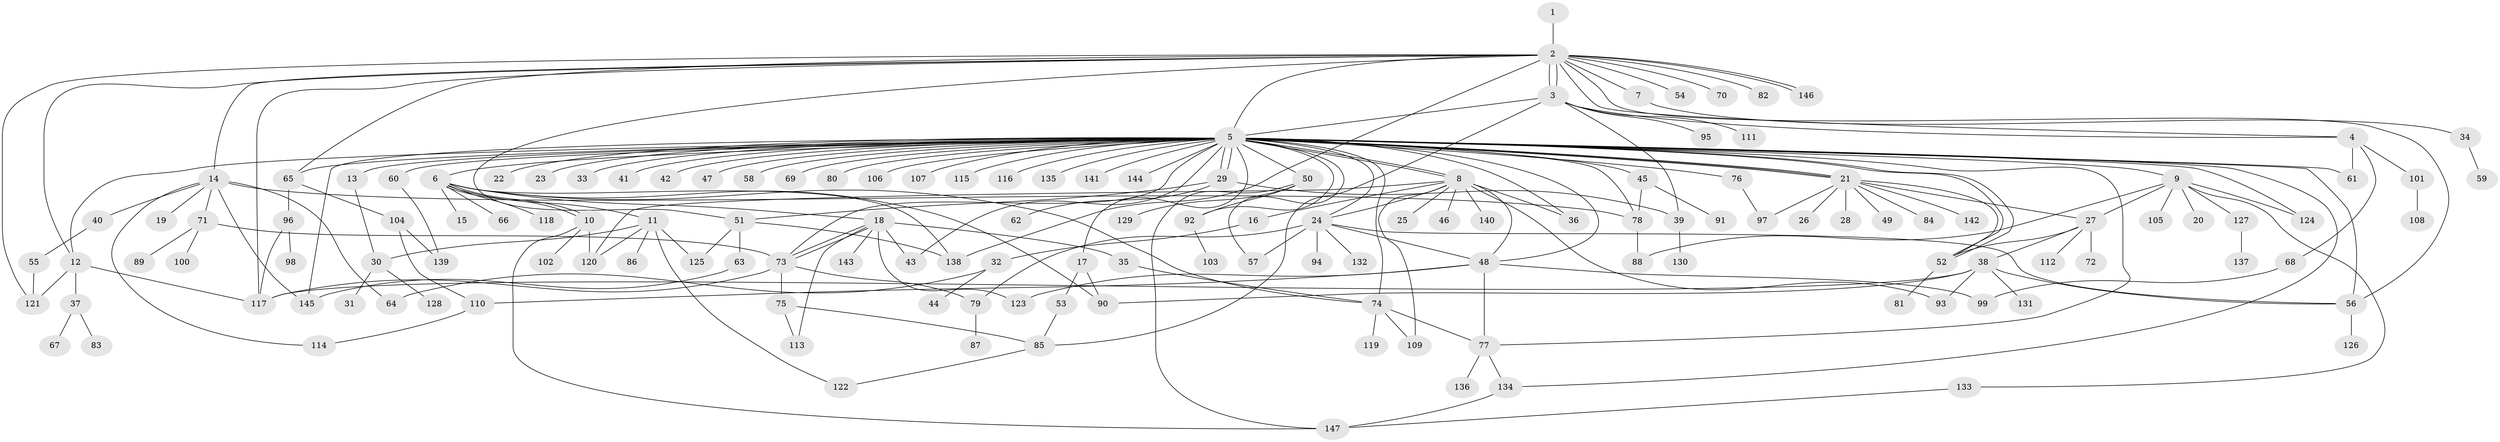 // coarse degree distribution, {2: 0.23595505617977527, 3: 0.11235955056179775, 1: 0.3707865168539326, 5: 0.07865168539325842, 13: 0.011235955056179775, 4: 0.06741573033707865, 8: 0.033707865168539325, 6: 0.033707865168539325, 42: 0.011235955056179775, 7: 0.02247191011235955, 9: 0.011235955056179775, 10: 0.011235955056179775}
// Generated by graph-tools (version 1.1) at 2025/36/03/04/25 23:36:43]
// undirected, 147 vertices, 219 edges
graph export_dot {
  node [color=gray90,style=filled];
  1;
  2;
  3;
  4;
  5;
  6;
  7;
  8;
  9;
  10;
  11;
  12;
  13;
  14;
  15;
  16;
  17;
  18;
  19;
  20;
  21;
  22;
  23;
  24;
  25;
  26;
  27;
  28;
  29;
  30;
  31;
  32;
  33;
  34;
  35;
  36;
  37;
  38;
  39;
  40;
  41;
  42;
  43;
  44;
  45;
  46;
  47;
  48;
  49;
  50;
  51;
  52;
  53;
  54;
  55;
  56;
  57;
  58;
  59;
  60;
  61;
  62;
  63;
  64;
  65;
  66;
  67;
  68;
  69;
  70;
  71;
  72;
  73;
  74;
  75;
  76;
  77;
  78;
  79;
  80;
  81;
  82;
  83;
  84;
  85;
  86;
  87;
  88;
  89;
  90;
  91;
  92;
  93;
  94;
  95;
  96;
  97;
  98;
  99;
  100;
  101;
  102;
  103;
  104;
  105;
  106;
  107;
  108;
  109;
  110;
  111;
  112;
  113;
  114;
  115;
  116;
  117;
  118;
  119;
  120;
  121;
  122;
  123;
  124;
  125;
  126;
  127;
  128;
  129;
  130;
  131;
  132;
  133;
  134;
  135;
  136;
  137;
  138;
  139;
  140;
  141;
  142;
  143;
  144;
  145;
  146;
  147;
  1 -- 2;
  2 -- 3;
  2 -- 3;
  2 -- 4;
  2 -- 5;
  2 -- 7;
  2 -- 12;
  2 -- 14;
  2 -- 51;
  2 -- 54;
  2 -- 56;
  2 -- 65;
  2 -- 70;
  2 -- 82;
  2 -- 117;
  2 -- 121;
  2 -- 138;
  2 -- 146;
  2 -- 146;
  3 -- 4;
  3 -- 5;
  3 -- 39;
  3 -- 85;
  3 -- 95;
  3 -- 111;
  4 -- 61;
  4 -- 68;
  4 -- 101;
  5 -- 6;
  5 -- 8;
  5 -- 8;
  5 -- 9;
  5 -- 12;
  5 -- 13;
  5 -- 17;
  5 -- 21;
  5 -- 21;
  5 -- 21;
  5 -- 22;
  5 -- 23;
  5 -- 24;
  5 -- 29;
  5 -- 29;
  5 -- 33;
  5 -- 36;
  5 -- 41;
  5 -- 42;
  5 -- 43;
  5 -- 45;
  5 -- 47;
  5 -- 48;
  5 -- 50;
  5 -- 52;
  5 -- 52;
  5 -- 56;
  5 -- 57;
  5 -- 58;
  5 -- 60;
  5 -- 61;
  5 -- 65;
  5 -- 69;
  5 -- 73;
  5 -- 74;
  5 -- 76;
  5 -- 77;
  5 -- 78;
  5 -- 80;
  5 -- 92;
  5 -- 106;
  5 -- 107;
  5 -- 115;
  5 -- 116;
  5 -- 124;
  5 -- 134;
  5 -- 135;
  5 -- 141;
  5 -- 144;
  5 -- 145;
  6 -- 10;
  6 -- 10;
  6 -- 11;
  6 -- 15;
  6 -- 18;
  6 -- 66;
  6 -- 74;
  6 -- 90;
  6 -- 118;
  6 -- 138;
  7 -- 34;
  8 -- 16;
  8 -- 24;
  8 -- 25;
  8 -- 36;
  8 -- 46;
  8 -- 48;
  8 -- 93;
  8 -- 109;
  8 -- 120;
  8 -- 140;
  9 -- 20;
  9 -- 27;
  9 -- 88;
  9 -- 105;
  9 -- 124;
  9 -- 127;
  9 -- 133;
  10 -- 102;
  10 -- 120;
  10 -- 147;
  11 -- 30;
  11 -- 86;
  11 -- 120;
  11 -- 122;
  11 -- 125;
  12 -- 37;
  12 -- 117;
  12 -- 121;
  13 -- 30;
  14 -- 19;
  14 -- 40;
  14 -- 64;
  14 -- 71;
  14 -- 78;
  14 -- 114;
  14 -- 145;
  16 -- 32;
  17 -- 53;
  17 -- 90;
  18 -- 35;
  18 -- 43;
  18 -- 73;
  18 -- 73;
  18 -- 113;
  18 -- 123;
  18 -- 143;
  21 -- 26;
  21 -- 27;
  21 -- 28;
  21 -- 49;
  21 -- 52;
  21 -- 84;
  21 -- 97;
  21 -- 142;
  24 -- 48;
  24 -- 56;
  24 -- 57;
  24 -- 79;
  24 -- 94;
  24 -- 132;
  27 -- 38;
  27 -- 52;
  27 -- 72;
  27 -- 112;
  29 -- 39;
  29 -- 51;
  29 -- 62;
  30 -- 31;
  30 -- 128;
  32 -- 44;
  32 -- 64;
  34 -- 59;
  35 -- 74;
  37 -- 67;
  37 -- 83;
  38 -- 56;
  38 -- 90;
  38 -- 93;
  38 -- 117;
  38 -- 131;
  39 -- 130;
  40 -- 55;
  45 -- 78;
  45 -- 91;
  48 -- 77;
  48 -- 99;
  48 -- 110;
  48 -- 123;
  50 -- 92;
  50 -- 129;
  50 -- 147;
  51 -- 63;
  51 -- 125;
  51 -- 138;
  52 -- 81;
  53 -- 85;
  55 -- 121;
  56 -- 126;
  60 -- 139;
  63 -- 145;
  65 -- 96;
  65 -- 104;
  68 -- 99;
  71 -- 73;
  71 -- 89;
  71 -- 100;
  73 -- 75;
  73 -- 79;
  73 -- 117;
  74 -- 77;
  74 -- 109;
  74 -- 119;
  75 -- 85;
  75 -- 113;
  76 -- 97;
  77 -- 134;
  77 -- 136;
  78 -- 88;
  79 -- 87;
  85 -- 122;
  92 -- 103;
  96 -- 98;
  96 -- 117;
  101 -- 108;
  104 -- 110;
  104 -- 139;
  110 -- 114;
  127 -- 137;
  133 -- 147;
  134 -- 147;
}
